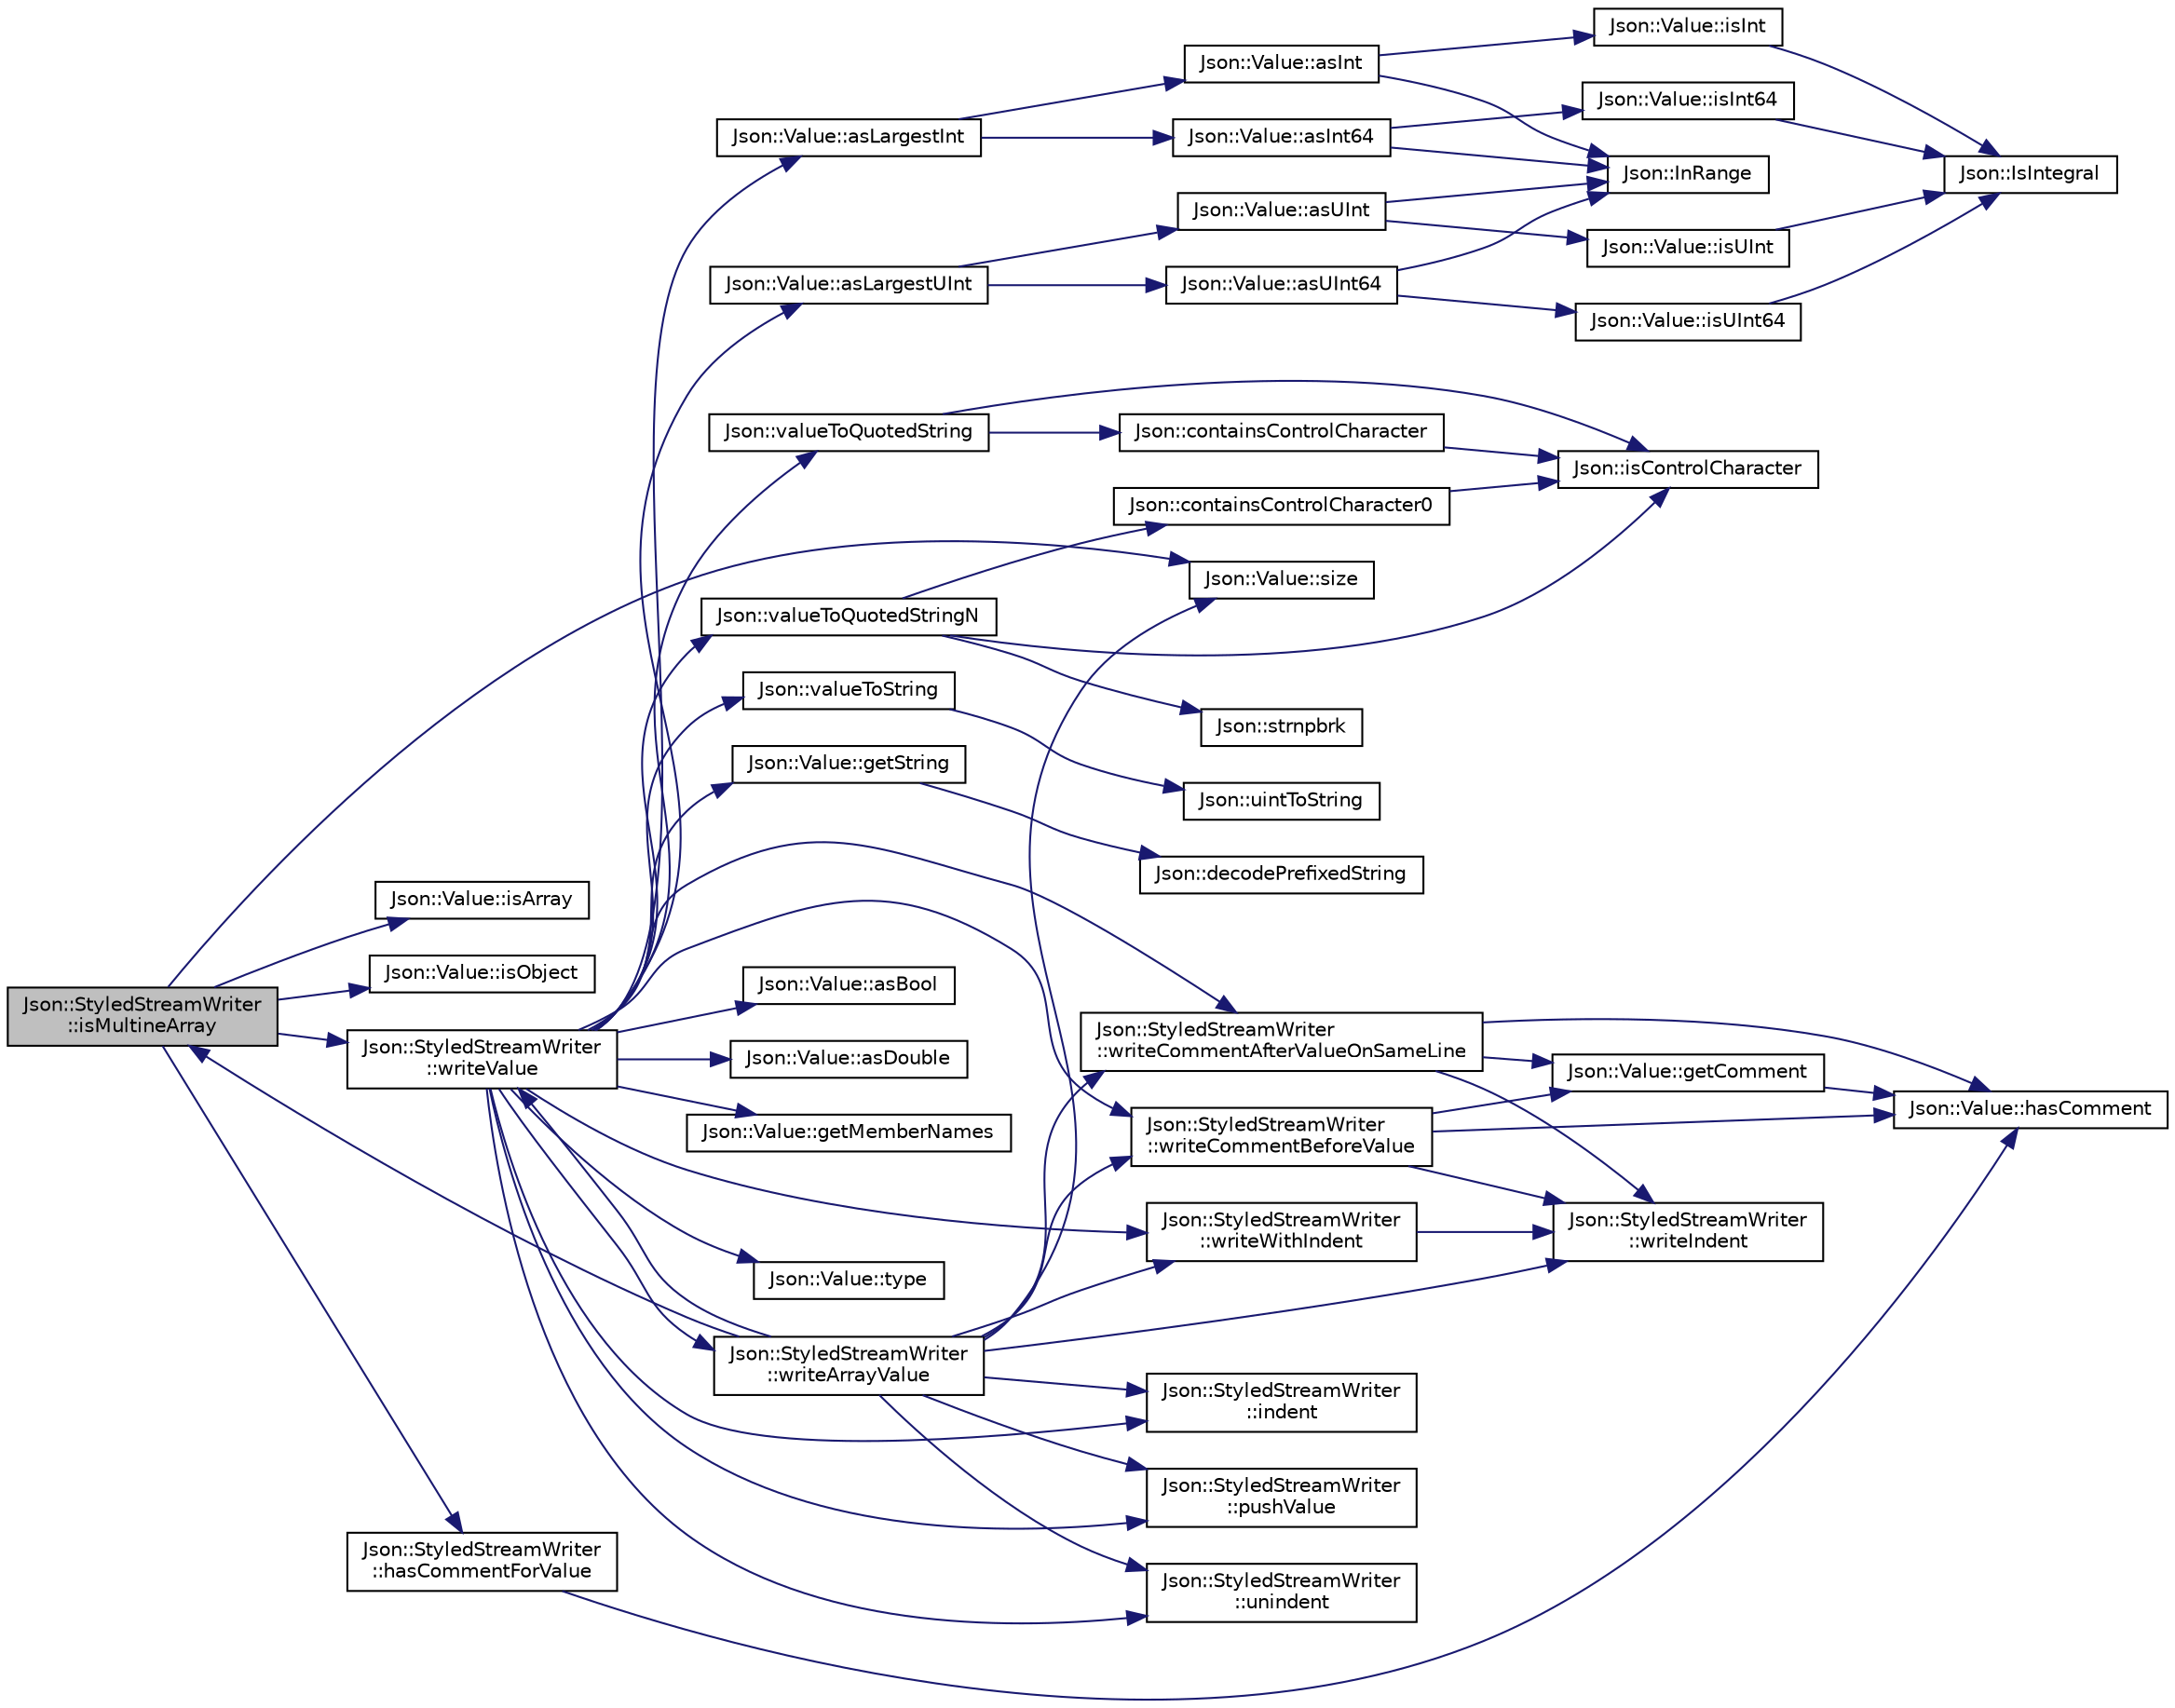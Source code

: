 digraph "Json::StyledStreamWriter::isMultineArray"
{
 // LATEX_PDF_SIZE
  edge [fontname="Helvetica",fontsize="10",labelfontname="Helvetica",labelfontsize="10"];
  node [fontname="Helvetica",fontsize="10",shape=record];
  rankdir="LR";
  Node1 [label="Json::StyledStreamWriter\l::isMultineArray",height=0.2,width=0.4,color="black", fillcolor="grey75", style="filled", fontcolor="black",tooltip=" "];
  Node1 -> Node2 [color="midnightblue",fontsize="10",style="solid",fontname="Helvetica"];
  Node2 [label="Json::StyledStreamWriter\l::hasCommentForValue",height=0.2,width=0.4,color="black", fillcolor="white", style="filled",URL="$class_json_1_1_styled_stream_writer.html#ad2892f57171919fa4f8a5ae5574755cf",tooltip=" "];
  Node2 -> Node3 [color="midnightblue",fontsize="10",style="solid",fontname="Helvetica"];
  Node3 [label="Json::Value::hasComment",height=0.2,width=0.4,color="black", fillcolor="white", style="filled",URL="$class_json_1_1_value.html#a65d8e3ab6a5871cbd019a3e0f0b944a3",tooltip=" "];
  Node1 -> Node4 [color="midnightblue",fontsize="10",style="solid",fontname="Helvetica"];
  Node4 [label="Json::Value::isArray",height=0.2,width=0.4,color="black", fillcolor="white", style="filled",URL="$class_json_1_1_value.html#a1627eb9d6568d6d0252fa8bb711c0a59",tooltip=" "];
  Node1 -> Node5 [color="midnightblue",fontsize="10",style="solid",fontname="Helvetica"];
  Node5 [label="Json::Value::isObject",height=0.2,width=0.4,color="black", fillcolor="white", style="filled",URL="$class_json_1_1_value.html#a8cf96c0f2a552051fcfc78ffee60e037",tooltip=" "];
  Node1 -> Node6 [color="midnightblue",fontsize="10",style="solid",fontname="Helvetica"];
  Node6 [label="Json::Value::size",height=0.2,width=0.4,color="black", fillcolor="white", style="filled",URL="$class_json_1_1_value.html#a0ec2808e1d7efa4e9fad938d6667be44",tooltip="Number of values in array or object."];
  Node1 -> Node7 [color="midnightblue",fontsize="10",style="solid",fontname="Helvetica"];
  Node7 [label="Json::StyledStreamWriter\l::writeValue",height=0.2,width=0.4,color="black", fillcolor="white", style="filled",URL="$class_json_1_1_styled_stream_writer.html#a4359250e09273fa0144021684be001ae",tooltip=" "];
  Node7 -> Node8 [color="midnightblue",fontsize="10",style="solid",fontname="Helvetica"];
  Node8 [label="Json::Value::asBool",height=0.2,width=0.4,color="black", fillcolor="white", style="filled",URL="$class_json_1_1_value.html#ab693fb7b9b1595bb0adc49658bbf780d",tooltip=" "];
  Node7 -> Node9 [color="midnightblue",fontsize="10",style="solid",fontname="Helvetica"];
  Node9 [label="Json::Value::asDouble",height=0.2,width=0.4,color="black", fillcolor="white", style="filled",URL="$class_json_1_1_value.html#afd24002a18aef907ad746b1cb9eda0a2",tooltip=" "];
  Node7 -> Node10 [color="midnightblue",fontsize="10",style="solid",fontname="Helvetica"];
  Node10 [label="Json::Value::asLargestInt",height=0.2,width=0.4,color="black", fillcolor="white", style="filled",URL="$class_json_1_1_value.html#ab16f2ea2a117a1b3b576acab8b6a700d",tooltip=" "];
  Node10 -> Node11 [color="midnightblue",fontsize="10",style="solid",fontname="Helvetica"];
  Node11 [label="Json::Value::asInt",height=0.2,width=0.4,color="black", fillcolor="white", style="filled",URL="$class_json_1_1_value.html#a614d635bc248a592593feb322cd15ab8",tooltip=" "];
  Node11 -> Node12 [color="midnightblue",fontsize="10",style="solid",fontname="Helvetica"];
  Node12 [label="Json::InRange",height=0.2,width=0.4,color="black", fillcolor="white", style="filled",URL="$namespace_json.html#aff0180507262a244de61b961178d7443",tooltip=" "];
  Node11 -> Node13 [color="midnightblue",fontsize="10",style="solid",fontname="Helvetica"];
  Node13 [label="Json::Value::isInt",height=0.2,width=0.4,color="black", fillcolor="white", style="filled",URL="$class_json_1_1_value.html#aff51d8b52979ca06cf9d909accd5f695",tooltip=" "];
  Node13 -> Node14 [color="midnightblue",fontsize="10",style="solid",fontname="Helvetica"];
  Node14 [label="Json::IsIntegral",height=0.2,width=0.4,color="black", fillcolor="white", style="filled",URL="$namespace_json.html#a1a04cc9d31e64b5912dade003c9b99b5",tooltip=" "];
  Node10 -> Node15 [color="midnightblue",fontsize="10",style="solid",fontname="Helvetica"];
  Node15 [label="Json::Value::asInt64",height=0.2,width=0.4,color="black", fillcolor="white", style="filled",URL="$class_json_1_1_value.html#aa647ac4fe51a2e325c063ebe32262b44",tooltip=" "];
  Node15 -> Node12 [color="midnightblue",fontsize="10",style="solid",fontname="Helvetica"];
  Node15 -> Node16 [color="midnightblue",fontsize="10",style="solid",fontname="Helvetica"];
  Node16 [label="Json::Value::isInt64",height=0.2,width=0.4,color="black", fillcolor="white", style="filled",URL="$class_json_1_1_value.html#a4a81fb3c3acdbb68b2e2f30836a4f53e",tooltip=" "];
  Node16 -> Node14 [color="midnightblue",fontsize="10",style="solid",fontname="Helvetica"];
  Node7 -> Node17 [color="midnightblue",fontsize="10",style="solid",fontname="Helvetica"];
  Node17 [label="Json::Value::asLargestUInt",height=0.2,width=0.4,color="black", fillcolor="white", style="filled",URL="$class_json_1_1_value.html#ad03548101e0bf3d2d9eac75c64a0b8d7",tooltip=" "];
  Node17 -> Node18 [color="midnightblue",fontsize="10",style="solid",fontname="Helvetica"];
  Node18 [label="Json::Value::asUInt",height=0.2,width=0.4,color="black", fillcolor="white", style="filled",URL="$class_json_1_1_value.html#a74b305583ec3aacf4f9dd06e799dc265",tooltip=" "];
  Node18 -> Node12 [color="midnightblue",fontsize="10",style="solid",fontname="Helvetica"];
  Node18 -> Node19 [color="midnightblue",fontsize="10",style="solid",fontname="Helvetica"];
  Node19 [label="Json::Value::isUInt",height=0.2,width=0.4,color="black", fillcolor="white", style="filled",URL="$class_json_1_1_value.html#abdda463d3269015f883587349726cfbc",tooltip=" "];
  Node19 -> Node14 [color="midnightblue",fontsize="10",style="solid",fontname="Helvetica"];
  Node17 -> Node20 [color="midnightblue",fontsize="10",style="solid",fontname="Helvetica"];
  Node20 [label="Json::Value::asUInt64",height=0.2,width=0.4,color="black", fillcolor="white", style="filled",URL="$class_json_1_1_value.html#a0e44a5a4cd0c099f9570dfa25813eb60",tooltip=" "];
  Node20 -> Node12 [color="midnightblue",fontsize="10",style="solid",fontname="Helvetica"];
  Node20 -> Node21 [color="midnightblue",fontsize="10",style="solid",fontname="Helvetica"];
  Node21 [label="Json::Value::isUInt64",height=0.2,width=0.4,color="black", fillcolor="white", style="filled",URL="$class_json_1_1_value.html#a883576e35cb03a785258edb56777a2de",tooltip=" "];
  Node21 -> Node14 [color="midnightblue",fontsize="10",style="solid",fontname="Helvetica"];
  Node7 -> Node22 [color="midnightblue",fontsize="10",style="solid",fontname="Helvetica"];
  Node22 [label="Json::Value::getMemberNames",height=0.2,width=0.4,color="black", fillcolor="white", style="filled",URL="$class_json_1_1_value.html#a79d7725dce6260317333e69022367ac9",tooltip="Return a list of the member names."];
  Node7 -> Node23 [color="midnightblue",fontsize="10",style="solid",fontname="Helvetica"];
  Node23 [label="Json::Value::getString",height=0.2,width=0.4,color="black", fillcolor="white", style="filled",URL="$class_json_1_1_value.html#a2e1b7be6bde2fe23f15290d9ddbbdf8a",tooltip=" "];
  Node23 -> Node24 [color="midnightblue",fontsize="10",style="solid",fontname="Helvetica"];
  Node24 [label="Json::decodePrefixedString",height=0.2,width=0.4,color="black", fillcolor="white", style="filled",URL="$namespace_json.html#aad8b4982c1acd164f541fba396ac9fb1",tooltip=" "];
  Node7 -> Node25 [color="midnightblue",fontsize="10",style="solid",fontname="Helvetica"];
  Node25 [label="Json::StyledStreamWriter\l::indent",height=0.2,width=0.4,color="black", fillcolor="white", style="filled",URL="$class_json_1_1_styled_stream_writer.html#ab49409578422aa73b060e3492dd6c72a",tooltip=" "];
  Node7 -> Node26 [color="midnightblue",fontsize="10",style="solid",fontname="Helvetica"];
  Node26 [label="Json::StyledStreamWriter\l::pushValue",height=0.2,width=0.4,color="black", fillcolor="white", style="filled",URL="$class_json_1_1_styled_stream_writer.html#a9adb47185695f07b1979d8f4c5347592",tooltip=" "];
  Node7 -> Node27 [color="midnightblue",fontsize="10",style="solid",fontname="Helvetica"];
  Node27 [label="Json::Value::type",height=0.2,width=0.4,color="black", fillcolor="white", style="filled",URL="$class_json_1_1_value.html#a8ce61157a011894f0252ceed232312de",tooltip=" "];
  Node7 -> Node28 [color="midnightblue",fontsize="10",style="solid",fontname="Helvetica"];
  Node28 [label="Json::StyledStreamWriter\l::unindent",height=0.2,width=0.4,color="black", fillcolor="white", style="filled",URL="$class_json_1_1_styled_stream_writer.html#a74d8fb9beecd29759d7b79f430386358",tooltip=" "];
  Node7 -> Node29 [color="midnightblue",fontsize="10",style="solid",fontname="Helvetica"];
  Node29 [label="Json::valueToQuotedString",height=0.2,width=0.4,color="black", fillcolor="white", style="filled",URL="$namespace_json.html#a19a9262b788aa2754d3931e7cd01f2fc",tooltip=" "];
  Node29 -> Node30 [color="midnightblue",fontsize="10",style="solid",fontname="Helvetica"];
  Node30 [label="Json::containsControlCharacter",height=0.2,width=0.4,color="black", fillcolor="white", style="filled",URL="$namespace_json.html#aa11b210ff98a4f4dd4e2df19260f8c3a",tooltip=" "];
  Node30 -> Node31 [color="midnightblue",fontsize="10",style="solid",fontname="Helvetica"];
  Node31 [label="Json::isControlCharacter",height=0.2,width=0.4,color="black", fillcolor="white", style="filled",URL="$namespace_json.html#a0381e631737f51331065a388f4f59197",tooltip="Returns true if ch is a control character (in range [1,31])."];
  Node29 -> Node31 [color="midnightblue",fontsize="10",style="solid",fontname="Helvetica"];
  Node7 -> Node32 [color="midnightblue",fontsize="10",style="solid",fontname="Helvetica"];
  Node32 [label="Json::valueToQuotedStringN",height=0.2,width=0.4,color="black", fillcolor="white", style="filled",URL="$namespace_json.html#a29aff81733b8fdaabf3f1acfc3ad339f",tooltip=" "];
  Node32 -> Node33 [color="midnightblue",fontsize="10",style="solid",fontname="Helvetica"];
  Node33 [label="Json::containsControlCharacter0",height=0.2,width=0.4,color="black", fillcolor="white", style="filled",URL="$namespace_json.html#ae8a357381f264cf28f46449e79ab1dea",tooltip=" "];
  Node33 -> Node31 [color="midnightblue",fontsize="10",style="solid",fontname="Helvetica"];
  Node32 -> Node31 [color="midnightblue",fontsize="10",style="solid",fontname="Helvetica"];
  Node32 -> Node34 [color="midnightblue",fontsize="10",style="solid",fontname="Helvetica"];
  Node34 [label="Json::strnpbrk",height=0.2,width=0.4,color="black", fillcolor="white", style="filled",URL="$namespace_json.html#a7492156d0c7d2dd2f672acacfb240320",tooltip=" "];
  Node7 -> Node35 [color="midnightblue",fontsize="10",style="solid",fontname="Helvetica"];
  Node35 [label="Json::valueToString",height=0.2,width=0.4,color="black", fillcolor="white", style="filled",URL="$namespace_json.html#a77501ed00903d1b183a55a5fbf6b749a",tooltip=" "];
  Node35 -> Node36 [color="midnightblue",fontsize="10",style="solid",fontname="Helvetica"];
  Node36 [label="Json::uintToString",height=0.2,width=0.4,color="black", fillcolor="white", style="filled",URL="$namespace_json.html#ac1ffd21a9e55122014353c773ccc496e",tooltip=" "];
  Node7 -> Node37 [color="midnightblue",fontsize="10",style="solid",fontname="Helvetica"];
  Node37 [label="Json::StyledStreamWriter\l::writeArrayValue",height=0.2,width=0.4,color="black", fillcolor="white", style="filled",URL="$class_json_1_1_styled_stream_writer.html#a606f2ddd58093c9b019d452c1b6f09fe",tooltip=" "];
  Node37 -> Node25 [color="midnightblue",fontsize="10",style="solid",fontname="Helvetica"];
  Node37 -> Node1 [color="midnightblue",fontsize="10",style="solid",fontname="Helvetica"];
  Node37 -> Node26 [color="midnightblue",fontsize="10",style="solid",fontname="Helvetica"];
  Node37 -> Node6 [color="midnightblue",fontsize="10",style="solid",fontname="Helvetica"];
  Node37 -> Node28 [color="midnightblue",fontsize="10",style="solid",fontname="Helvetica"];
  Node37 -> Node38 [color="midnightblue",fontsize="10",style="solid",fontname="Helvetica"];
  Node38 [label="Json::StyledStreamWriter\l::writeCommentAfterValueOnSameLine",height=0.2,width=0.4,color="black", fillcolor="white", style="filled",URL="$class_json_1_1_styled_stream_writer.html#ad2ca860e317ca91d6b2932535b4ce9c7",tooltip=" "];
  Node38 -> Node39 [color="midnightblue",fontsize="10",style="solid",fontname="Helvetica"];
  Node39 [label="Json::Value::getComment",height=0.2,width=0.4,color="black", fillcolor="white", style="filled",URL="$class_json_1_1_value.html#a82817229a986f0b254e31d5c83066ffe",tooltip="Include delimiters and embedded newlines."];
  Node39 -> Node3 [color="midnightblue",fontsize="10",style="solid",fontname="Helvetica"];
  Node38 -> Node3 [color="midnightblue",fontsize="10",style="solid",fontname="Helvetica"];
  Node38 -> Node40 [color="midnightblue",fontsize="10",style="solid",fontname="Helvetica"];
  Node40 [label="Json::StyledStreamWriter\l::writeIndent",height=0.2,width=0.4,color="black", fillcolor="white", style="filled",URL="$class_json_1_1_styled_stream_writer.html#a5a52fa5b406f1580a61dde3b5638e76d",tooltip=" "];
  Node37 -> Node41 [color="midnightblue",fontsize="10",style="solid",fontname="Helvetica"];
  Node41 [label="Json::StyledStreamWriter\l::writeCommentBeforeValue",height=0.2,width=0.4,color="black", fillcolor="white", style="filled",URL="$class_json_1_1_styled_stream_writer.html#a79c3c2b320475035c47b2db484a3e434",tooltip=" "];
  Node41 -> Node39 [color="midnightblue",fontsize="10",style="solid",fontname="Helvetica"];
  Node41 -> Node3 [color="midnightblue",fontsize="10",style="solid",fontname="Helvetica"];
  Node41 -> Node40 [color="midnightblue",fontsize="10",style="solid",fontname="Helvetica"];
  Node37 -> Node40 [color="midnightblue",fontsize="10",style="solid",fontname="Helvetica"];
  Node37 -> Node7 [color="midnightblue",fontsize="10",style="solid",fontname="Helvetica"];
  Node37 -> Node42 [color="midnightblue",fontsize="10",style="solid",fontname="Helvetica"];
  Node42 [label="Json::StyledStreamWriter\l::writeWithIndent",height=0.2,width=0.4,color="black", fillcolor="white", style="filled",URL="$class_json_1_1_styled_stream_writer.html#a4e64789373b359c9b7a7244509b918fc",tooltip=" "];
  Node42 -> Node40 [color="midnightblue",fontsize="10",style="solid",fontname="Helvetica"];
  Node7 -> Node38 [color="midnightblue",fontsize="10",style="solid",fontname="Helvetica"];
  Node7 -> Node41 [color="midnightblue",fontsize="10",style="solid",fontname="Helvetica"];
  Node7 -> Node42 [color="midnightblue",fontsize="10",style="solid",fontname="Helvetica"];
}
